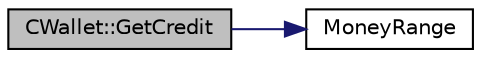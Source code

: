 digraph "CWallet::GetCredit"
{
  edge [fontname="Helvetica",fontsize="10",labelfontname="Helvetica",labelfontsize="10"];
  node [fontname="Helvetica",fontsize="10",shape=record];
  rankdir="LR";
  Node1564 [label="CWallet::GetCredit",height=0.2,width=0.4,color="black", fillcolor="grey75", style="filled", fontcolor="black"];
  Node1564 -> Node1565 [color="midnightblue",fontsize="10",style="solid",fontname="Helvetica"];
  Node1565 [label="MoneyRange",height=0.2,width=0.4,color="black", fillcolor="white", style="filled",URL="$dd/d2f/amount_8h.html#a12db56a9a1c931941f0943ecbb278aae"];
}
